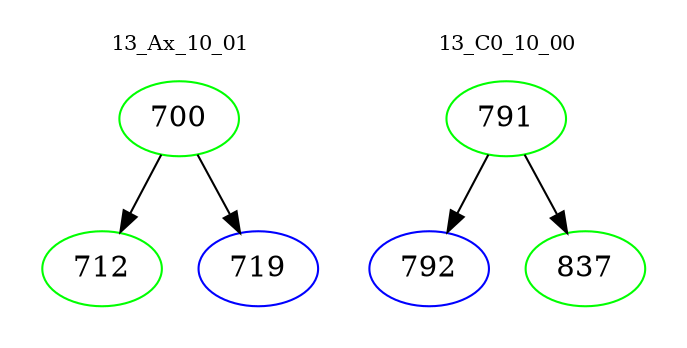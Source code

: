 digraph{
subgraph cluster_0 {
color = white
label = "13_Ax_10_01";
fontsize=10;
T0_700 [label="700", color="green"]
T0_700 -> T0_712 [color="black"]
T0_712 [label="712", color="green"]
T0_700 -> T0_719 [color="black"]
T0_719 [label="719", color="blue"]
}
subgraph cluster_1 {
color = white
label = "13_C0_10_00";
fontsize=10;
T1_791 [label="791", color="green"]
T1_791 -> T1_792 [color="black"]
T1_792 [label="792", color="blue"]
T1_791 -> T1_837 [color="black"]
T1_837 [label="837", color="green"]
}
}
